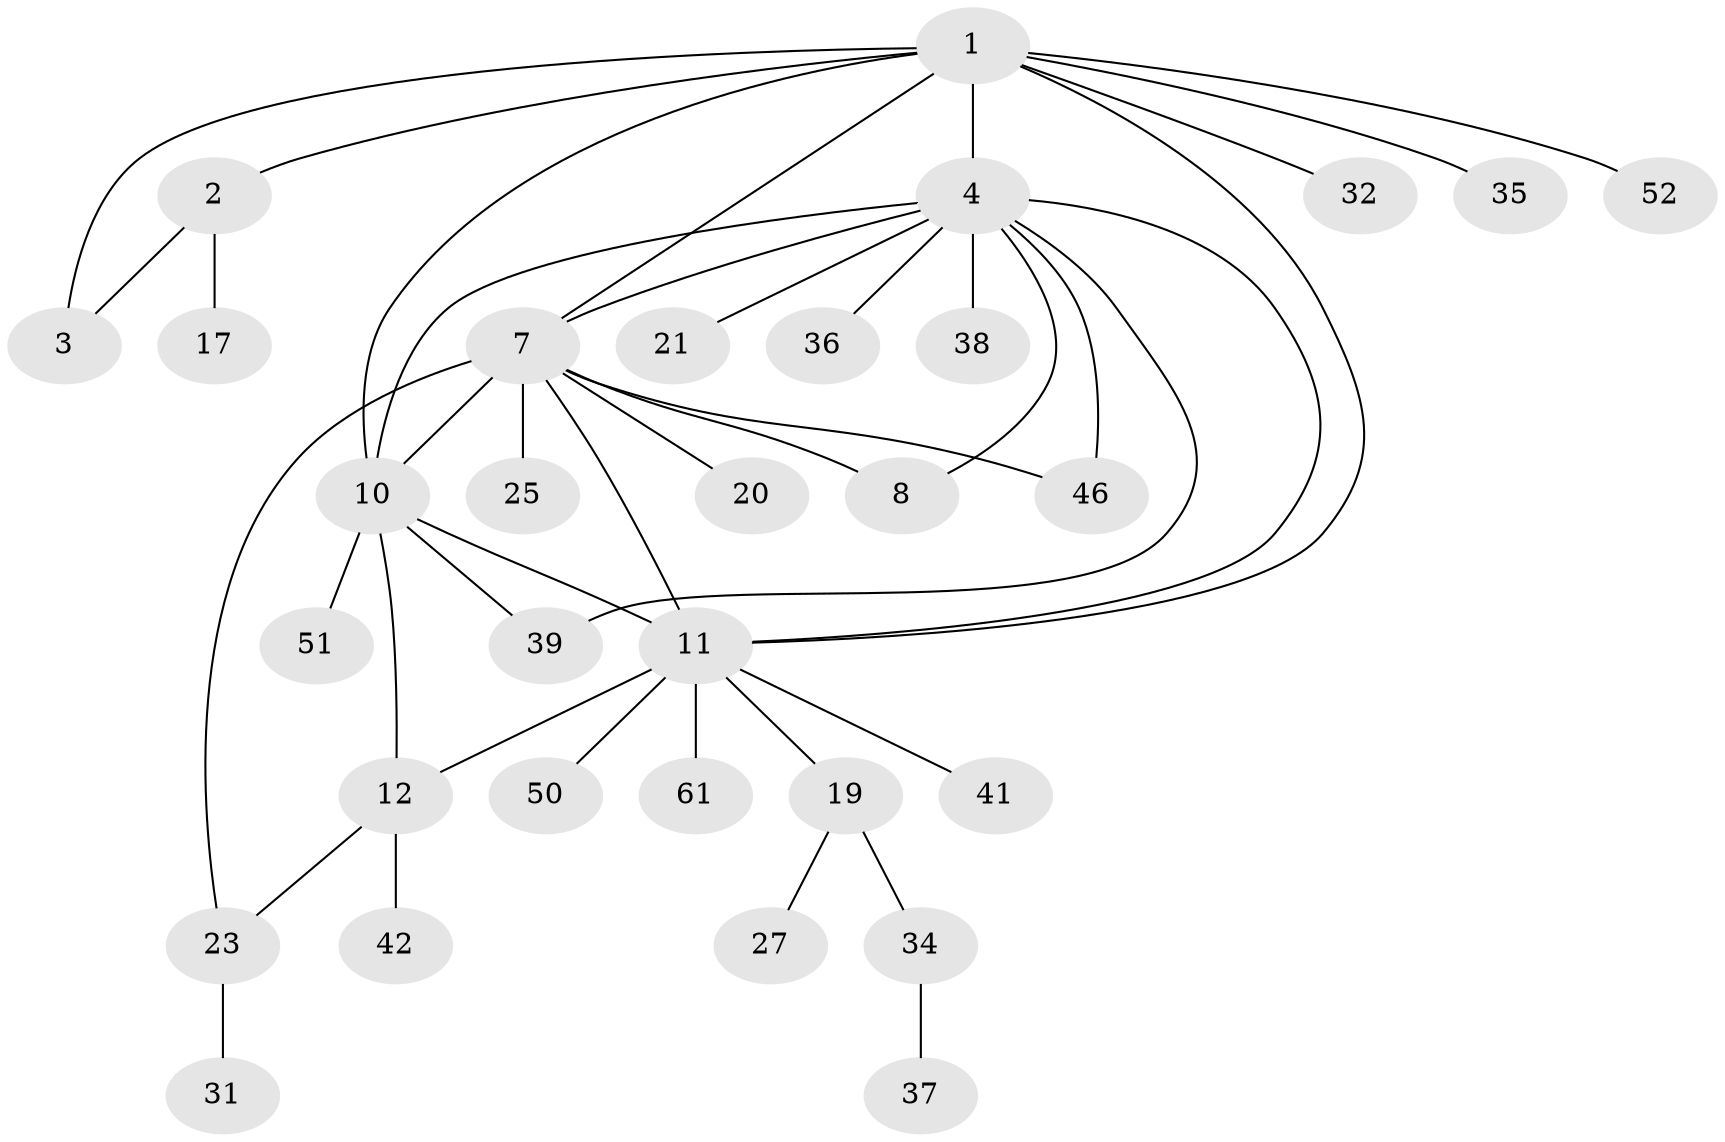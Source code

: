 // original degree distribution, {10: 0.016129032258064516, 3: 0.0967741935483871, 6: 0.04838709677419355, 7: 0.04838709677419355, 9: 0.016129032258064516, 4: 0.06451612903225806, 2: 0.12903225806451613, 5: 0.04838709677419355, 1: 0.532258064516129}
// Generated by graph-tools (version 1.1) at 2025/19/03/04/25 18:19:55]
// undirected, 31 vertices, 42 edges
graph export_dot {
graph [start="1"]
  node [color=gray90,style=filled];
  1;
  2;
  3 [super="+16"];
  4 [super="+5"];
  7 [super="+15"];
  8 [super="+9"];
  10;
  11 [super="+13+44+18"];
  12 [super="+47"];
  17;
  19;
  20 [super="+45+40+53+59+33"];
  21;
  23 [super="+26"];
  25;
  27;
  31;
  32;
  34;
  35 [super="+43"];
  36;
  37;
  38;
  39 [super="+48+54"];
  41;
  42;
  46;
  50;
  51;
  52;
  61;
  1 -- 2;
  1 -- 3;
  1 -- 7;
  1 -- 10;
  1 -- 32;
  1 -- 35;
  1 -- 52;
  1 -- 11;
  1 -- 4 [weight=2];
  2 -- 3;
  2 -- 17;
  4 -- 21;
  4 -- 36;
  4 -- 38;
  4 -- 7;
  4 -- 8;
  4 -- 39;
  4 -- 10;
  4 -- 11;
  4 -- 46;
  7 -- 8 [weight=3];
  7 -- 10;
  7 -- 20;
  7 -- 23;
  7 -- 25;
  7 -- 11 [weight=2];
  7 -- 46;
  10 -- 11;
  10 -- 12;
  10 -- 39;
  10 -- 51;
  11 -- 12;
  11 -- 19;
  11 -- 50;
  11 -- 41;
  11 -- 61;
  12 -- 23;
  12 -- 42;
  19 -- 27;
  19 -- 34;
  23 -- 31;
  34 -- 37;
}
